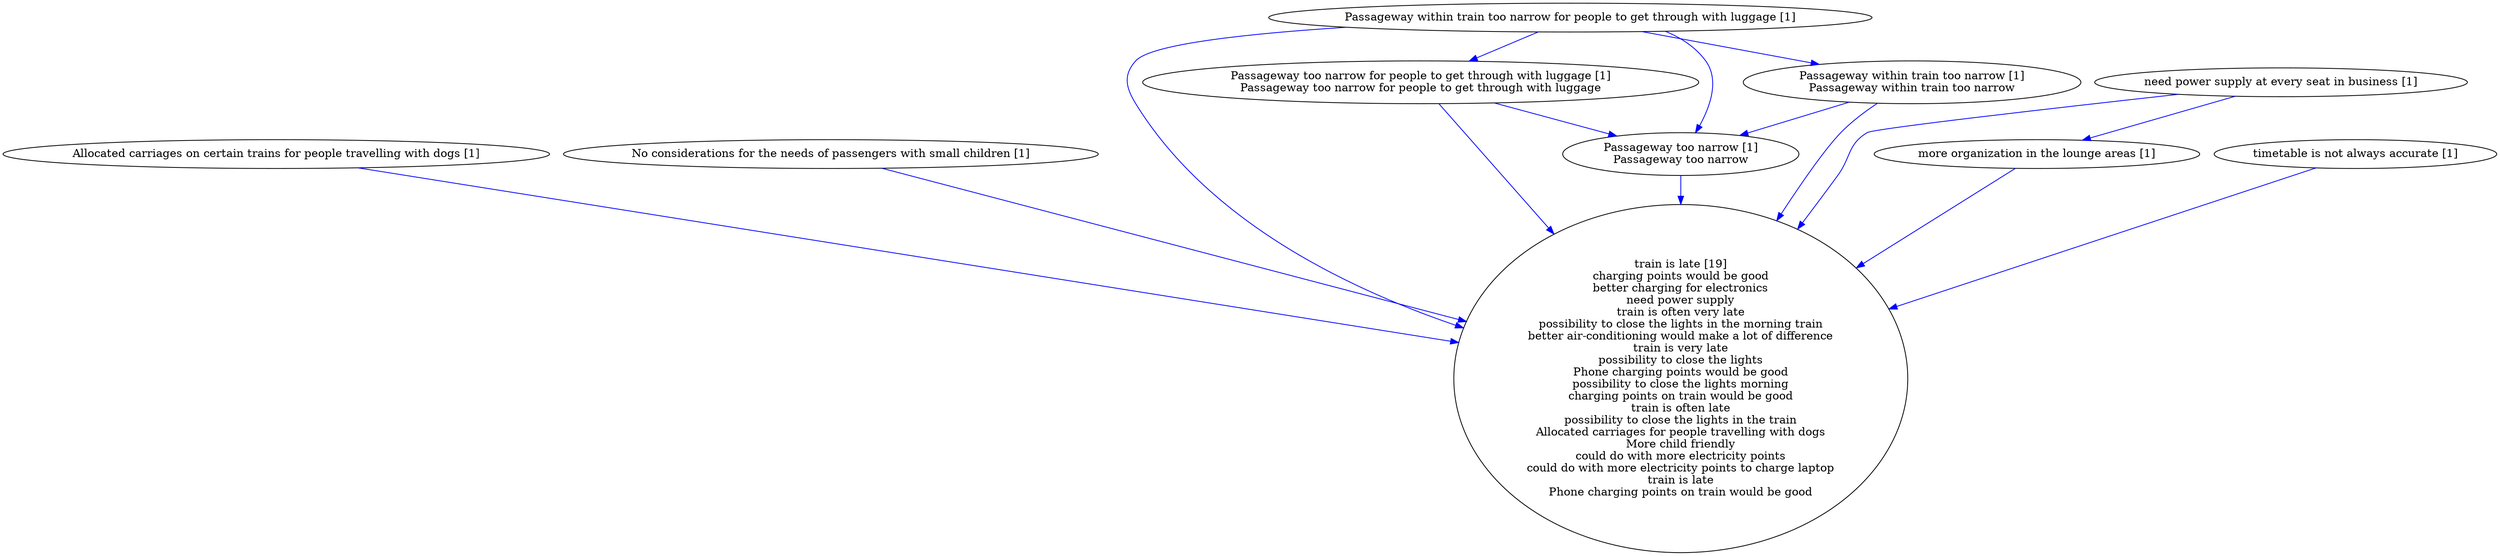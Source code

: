 digraph collapsedGraph {
"train is late [19]\ncharging points would be good\nbetter charging for electronics\nneed power supply\ntrain is often very late\npossibility to close the lights in the morning train\nbetter air-conditioning would make a lot of difference\ntrain is very late\npossibility to close the lights\nPhone charging points would be good\npossibility to close the lights morning\ncharging points on train would be good\ntrain is often late\npossibility to close the lights in the train\nAllocated carriages for people travelling with dogs\nMore child friendly\ncould do with more electricity points\ncould do with more electricity points to charge laptop\ntrain is late\nPhone charging points on train would be good""Allocated carriages on certain trains for people travelling with dogs [1]""No considerations for the needs of passengers with small children [1]""Passageway within train too narrow for people to get through with luggage [1]""Passageway too narrow for people to get through with luggage [1]\nPassageway too narrow for people to get through with luggage""Passageway too narrow [1]\nPassageway too narrow""Passageway within train too narrow [1]\nPassageway within train too narrow""more organization in the lounge areas [1]""need power supply at every seat in business [1]""timetable is not always accurate [1]""Passageway within train too narrow for people to get through with luggage [1]" -> "Passageway too narrow for people to get through with luggage [1]\nPassageway too narrow for people to get through with luggage" [color=blue]
"Passageway too narrow for people to get through with luggage [1]\nPassageway too narrow for people to get through with luggage" -> "Passageway too narrow [1]\nPassageway too narrow" [color=blue]
"Passageway within train too narrow for people to get through with luggage [1]" -> "Passageway within train too narrow [1]\nPassageway within train too narrow" [color=blue]
"Passageway within train too narrow [1]\nPassageway within train too narrow" -> "Passageway too narrow [1]\nPassageway too narrow" [color=blue]
"Passageway within train too narrow for people to get through with luggage [1]" -> "Passageway too narrow [1]\nPassageway too narrow" [color=blue]
"Passageway within train too narrow for people to get through with luggage [1]" -> "train is late [19]\ncharging points would be good\nbetter charging for electronics\nneed power supply\ntrain is often very late\npossibility to close the lights in the morning train\nbetter air-conditioning would make a lot of difference\ntrain is very late\npossibility to close the lights\nPhone charging points would be good\npossibility to close the lights morning\ncharging points on train would be good\ntrain is often late\npossibility to close the lights in the train\nAllocated carriages for people travelling with dogs\nMore child friendly\ncould do with more electricity points\ncould do with more electricity points to charge laptop\ntrain is late\nPhone charging points on train would be good" [color=blue]
"Allocated carriages on certain trains for people travelling with dogs [1]" -> "train is late [19]\ncharging points would be good\nbetter charging for electronics\nneed power supply\ntrain is often very late\npossibility to close the lights in the morning train\nbetter air-conditioning would make a lot of difference\ntrain is very late\npossibility to close the lights\nPhone charging points would be good\npossibility to close the lights morning\ncharging points on train would be good\ntrain is often late\npossibility to close the lights in the train\nAllocated carriages for people travelling with dogs\nMore child friendly\ncould do with more electricity points\ncould do with more electricity points to charge laptop\ntrain is late\nPhone charging points on train would be good" [color=blue]
"Passageway too narrow [1]\nPassageway too narrow" -> "train is late [19]\ncharging points would be good\nbetter charging for electronics\nneed power supply\ntrain is often very late\npossibility to close the lights in the morning train\nbetter air-conditioning would make a lot of difference\ntrain is very late\npossibility to close the lights\nPhone charging points would be good\npossibility to close the lights morning\ncharging points on train would be good\ntrain is often late\npossibility to close the lights in the train\nAllocated carriages for people travelling with dogs\nMore child friendly\ncould do with more electricity points\ncould do with more electricity points to charge laptop\ntrain is late\nPhone charging points on train would be good" [color=blue]
"Passageway within train too narrow [1]\nPassageway within train too narrow" -> "train is late [19]\ncharging points would be good\nbetter charging for electronics\nneed power supply\ntrain is often very late\npossibility to close the lights in the morning train\nbetter air-conditioning would make a lot of difference\ntrain is very late\npossibility to close the lights\nPhone charging points would be good\npossibility to close the lights morning\ncharging points on train would be good\ntrain is often late\npossibility to close the lights in the train\nAllocated carriages for people travelling with dogs\nMore child friendly\ncould do with more electricity points\ncould do with more electricity points to charge laptop\ntrain is late\nPhone charging points on train would be good" [color=blue]
"more organization in the lounge areas [1]" -> "train is late [19]\ncharging points would be good\nbetter charging for electronics\nneed power supply\ntrain is often very late\npossibility to close the lights in the morning train\nbetter air-conditioning would make a lot of difference\ntrain is very late\npossibility to close the lights\nPhone charging points would be good\npossibility to close the lights morning\ncharging points on train would be good\ntrain is often late\npossibility to close the lights in the train\nAllocated carriages for people travelling with dogs\nMore child friendly\ncould do with more electricity points\ncould do with more electricity points to charge laptop\ntrain is late\nPhone charging points on train would be good" [color=blue]
"need power supply at every seat in business [1]" -> "more organization in the lounge areas [1]" [color=blue]
"Passageway too narrow for people to get through with luggage [1]\nPassageway too narrow for people to get through with luggage" -> "train is late [19]\ncharging points would be good\nbetter charging for electronics\nneed power supply\ntrain is often very late\npossibility to close the lights in the morning train\nbetter air-conditioning would make a lot of difference\ntrain is very late\npossibility to close the lights\nPhone charging points would be good\npossibility to close the lights morning\ncharging points on train would be good\ntrain is often late\npossibility to close the lights in the train\nAllocated carriages for people travelling with dogs\nMore child friendly\ncould do with more electricity points\ncould do with more electricity points to charge laptop\ntrain is late\nPhone charging points on train would be good" [color=blue]
"need power supply at every seat in business [1]" -> "train is late [19]\ncharging points would be good\nbetter charging for electronics\nneed power supply\ntrain is often very late\npossibility to close the lights in the morning train\nbetter air-conditioning would make a lot of difference\ntrain is very late\npossibility to close the lights\nPhone charging points would be good\npossibility to close the lights morning\ncharging points on train would be good\ntrain is often late\npossibility to close the lights in the train\nAllocated carriages for people travelling with dogs\nMore child friendly\ncould do with more electricity points\ncould do with more electricity points to charge laptop\ntrain is late\nPhone charging points on train would be good" [color=blue]
"timetable is not always accurate [1]" -> "train is late [19]\ncharging points would be good\nbetter charging for electronics\nneed power supply\ntrain is often very late\npossibility to close the lights in the morning train\nbetter air-conditioning would make a lot of difference\ntrain is very late\npossibility to close the lights\nPhone charging points would be good\npossibility to close the lights morning\ncharging points on train would be good\ntrain is often late\npossibility to close the lights in the train\nAllocated carriages for people travelling with dogs\nMore child friendly\ncould do with more electricity points\ncould do with more electricity points to charge laptop\ntrain is late\nPhone charging points on train would be good" [color=blue]
"No considerations for the needs of passengers with small children [1]" -> "train is late [19]\ncharging points would be good\nbetter charging for electronics\nneed power supply\ntrain is often very late\npossibility to close the lights in the morning train\nbetter air-conditioning would make a lot of difference\ntrain is very late\npossibility to close the lights\nPhone charging points would be good\npossibility to close the lights morning\ncharging points on train would be good\ntrain is often late\npossibility to close the lights in the train\nAllocated carriages for people travelling with dogs\nMore child friendly\ncould do with more electricity points\ncould do with more electricity points to charge laptop\ntrain is late\nPhone charging points on train would be good" [color=blue]
}